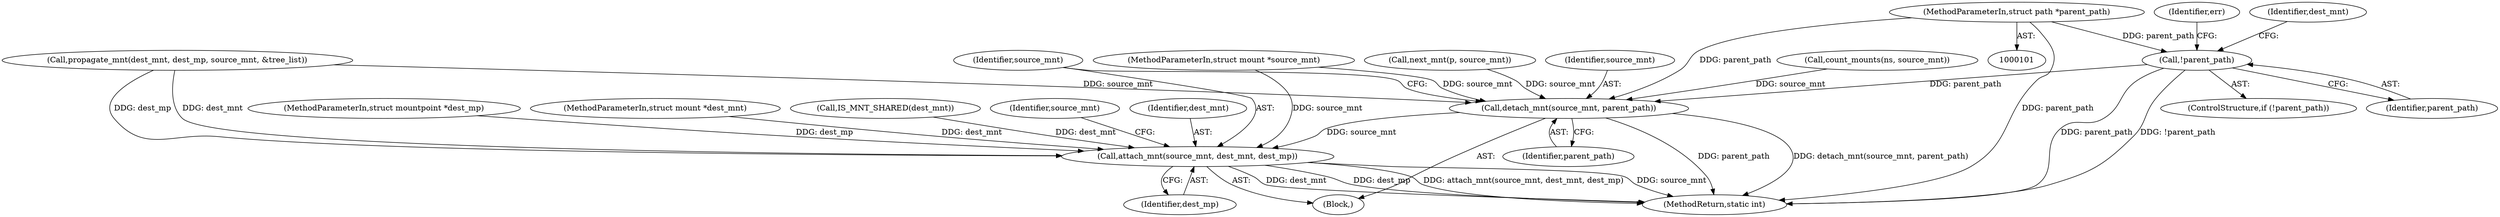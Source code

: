 digraph "0_linux_d29216842a85c7970c536108e093963f02714498_0@pointer" {
"1000105" [label="(MethodParameterIn,struct path *parent_path)"];
"1000120" [label="(Call,!parent_path)"];
"1000173" [label="(Call,detach_mnt(source_mnt, parent_path))"];
"1000176" [label="(Call,attach_mnt(source_mnt, dest_mnt, dest_mp))"];
"1000105" [label="(MethodParameterIn,struct path *parent_path)"];
"1000179" [label="(Identifier,dest_mp)"];
"1000249" [label="(MethodReturn,static int)"];
"1000178" [label="(Identifier,dest_mnt)"];
"1000124" [label="(Identifier,err)"];
"1000102" [label="(MethodParameterIn,struct mount *source_mnt)"];
"1000119" [label="(ControlStructure,if (!parent_path))"];
"1000125" [label="(Call,count_mounts(ns, source_mnt))"];
"1000176" [label="(Call,attach_mnt(source_mnt, dest_mnt, dest_mp))"];
"1000133" [label="(Identifier,dest_mnt)"];
"1000172" [label="(Block,)"];
"1000162" [label="(Call,next_mnt(p, source_mnt))"];
"1000145" [label="(Call,propagate_mnt(dest_mnt, dest_mp, source_mnt, &tree_list))"];
"1000174" [label="(Identifier,source_mnt)"];
"1000173" [label="(Call,detach_mnt(source_mnt, parent_path))"];
"1000104" [label="(MethodParameterIn,struct mountpoint *dest_mp)"];
"1000103" [label="(MethodParameterIn,struct mount *dest_mnt)"];
"1000177" [label="(Identifier,source_mnt)"];
"1000121" [label="(Identifier,parent_path)"];
"1000175" [label="(Identifier,parent_path)"];
"1000132" [label="(Call,IS_MNT_SHARED(dest_mnt))"];
"1000182" [label="(Identifier,source_mnt)"];
"1000120" [label="(Call,!parent_path)"];
"1000105" -> "1000101"  [label="AST: "];
"1000105" -> "1000249"  [label="DDG: parent_path"];
"1000105" -> "1000120"  [label="DDG: parent_path"];
"1000105" -> "1000173"  [label="DDG: parent_path"];
"1000120" -> "1000119"  [label="AST: "];
"1000120" -> "1000121"  [label="CFG: "];
"1000121" -> "1000120"  [label="AST: "];
"1000124" -> "1000120"  [label="CFG: "];
"1000133" -> "1000120"  [label="CFG: "];
"1000120" -> "1000249"  [label="DDG: parent_path"];
"1000120" -> "1000249"  [label="DDG: !parent_path"];
"1000120" -> "1000173"  [label="DDG: parent_path"];
"1000173" -> "1000172"  [label="AST: "];
"1000173" -> "1000175"  [label="CFG: "];
"1000174" -> "1000173"  [label="AST: "];
"1000175" -> "1000173"  [label="AST: "];
"1000177" -> "1000173"  [label="CFG: "];
"1000173" -> "1000249"  [label="DDG: detach_mnt(source_mnt, parent_path)"];
"1000173" -> "1000249"  [label="DDG: parent_path"];
"1000162" -> "1000173"  [label="DDG: source_mnt"];
"1000125" -> "1000173"  [label="DDG: source_mnt"];
"1000102" -> "1000173"  [label="DDG: source_mnt"];
"1000145" -> "1000173"  [label="DDG: source_mnt"];
"1000173" -> "1000176"  [label="DDG: source_mnt"];
"1000176" -> "1000172"  [label="AST: "];
"1000176" -> "1000179"  [label="CFG: "];
"1000177" -> "1000176"  [label="AST: "];
"1000178" -> "1000176"  [label="AST: "];
"1000179" -> "1000176"  [label="AST: "];
"1000182" -> "1000176"  [label="CFG: "];
"1000176" -> "1000249"  [label="DDG: dest_mnt"];
"1000176" -> "1000249"  [label="DDG: dest_mp"];
"1000176" -> "1000249"  [label="DDG: attach_mnt(source_mnt, dest_mnt, dest_mp)"];
"1000176" -> "1000249"  [label="DDG: source_mnt"];
"1000102" -> "1000176"  [label="DDG: source_mnt"];
"1000132" -> "1000176"  [label="DDG: dest_mnt"];
"1000145" -> "1000176"  [label="DDG: dest_mnt"];
"1000145" -> "1000176"  [label="DDG: dest_mp"];
"1000103" -> "1000176"  [label="DDG: dest_mnt"];
"1000104" -> "1000176"  [label="DDG: dest_mp"];
}
